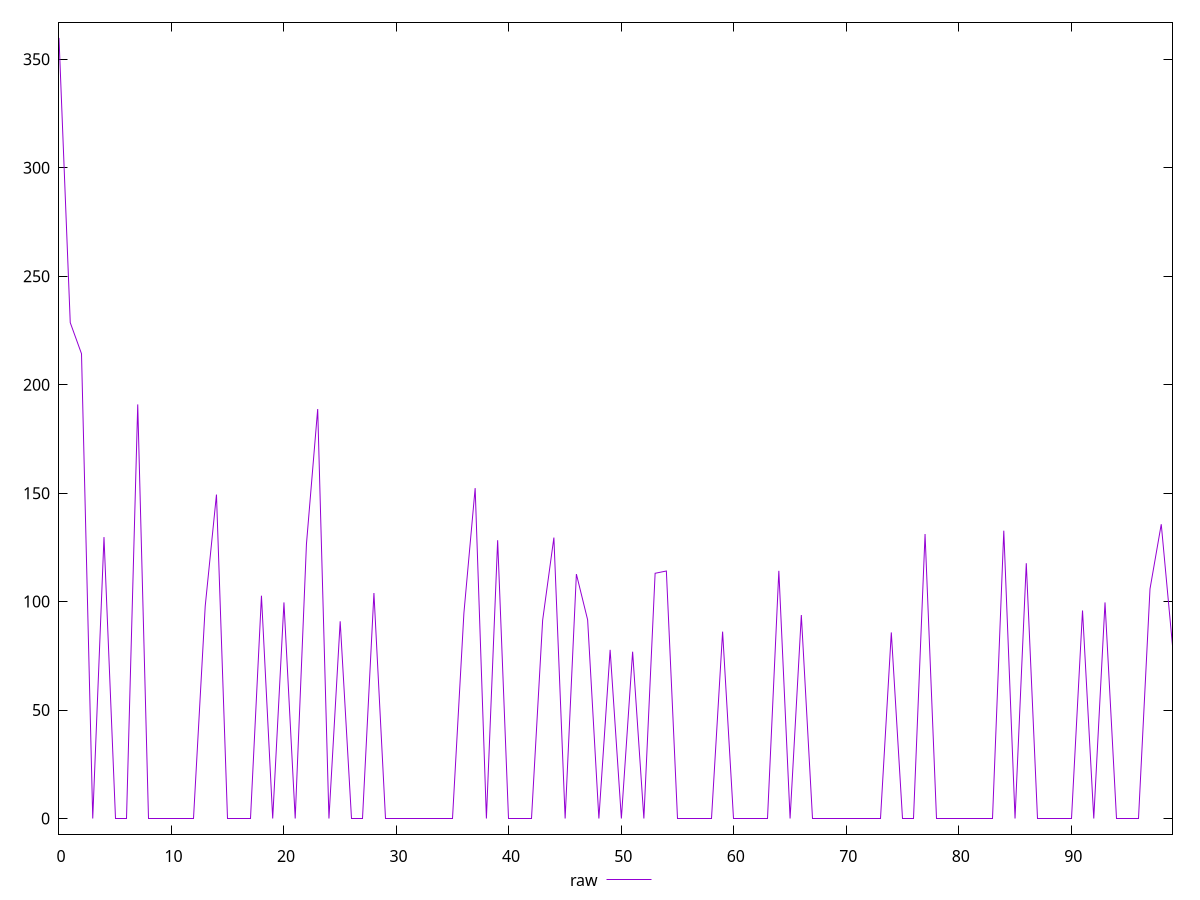 reset

$raw <<EOF
0 359.872
1 228.61100006103516
2 214.28300046920776
3 0
4 129.7530002593994
5 0
6 0
7 190.92300033569336
8 0
9 0
10 0
11 0
12 0
13 97.91000032424927
14 149.35599994659424
15 0
16 0
17 0
18 102.72900009155273
19 0
20 99.62399959564209
21 0
22 126.51999950408936
23 188.78600025177002
24 0
25 90.9379997253418
26 0
27 0
28 103.9670000076294
29 0
30 0
31 0
32 0
33 0
34 0
35 0
36 94.72699975967407
37 152.31799983978271
38 0
39 128.3090000152588
40 0
41 0
42 0
43 91.41200017929077
44 129.51900005340576
45 0
46 112.6870002746582
47 91.60500049591064
48 0
49 77.75399971008301
50 0
51 76.91099977493286
52 0
53 113.05800008773804
54 114.10699987411499
55 0
56 0
57 0
58 0
59 86.15799951553345
60 0
61 0
62 0
63 0
64 114.19000053405762
65 0
66 93.80700063705444
67 0
68 0
69 0
70 0
71 0
72 0
73 0
74 85.78499984741211
75 0
76 0
77 131.16000032424927
78 0
79 0
80 0
81 0
82 0
83 0
84 132.69900035858154
85 0
86 117.69299983978271
87 0
88 0
89 0
90 0
91 95.91400003433228
92 0
93 99.63199996948242
94 0
95 0
96 0
97 105.8600001335144
98 135.66799974441528
99 79.70300006866455
EOF

set key outside below
set xrange [0:99]
set yrange [-7.19744:367.06944]
set trange [-7.19744:367.06944]
set terminal svg size 640, 500 enhanced background rgb 'white'
set output "report_00017_2021-02-10T15-08-03.406Z/uses-rel-preconnect/samples/pages+cached+noadtech+nomedia+nocss/raw/values.svg"

plot $raw title "raw" with line

reset
